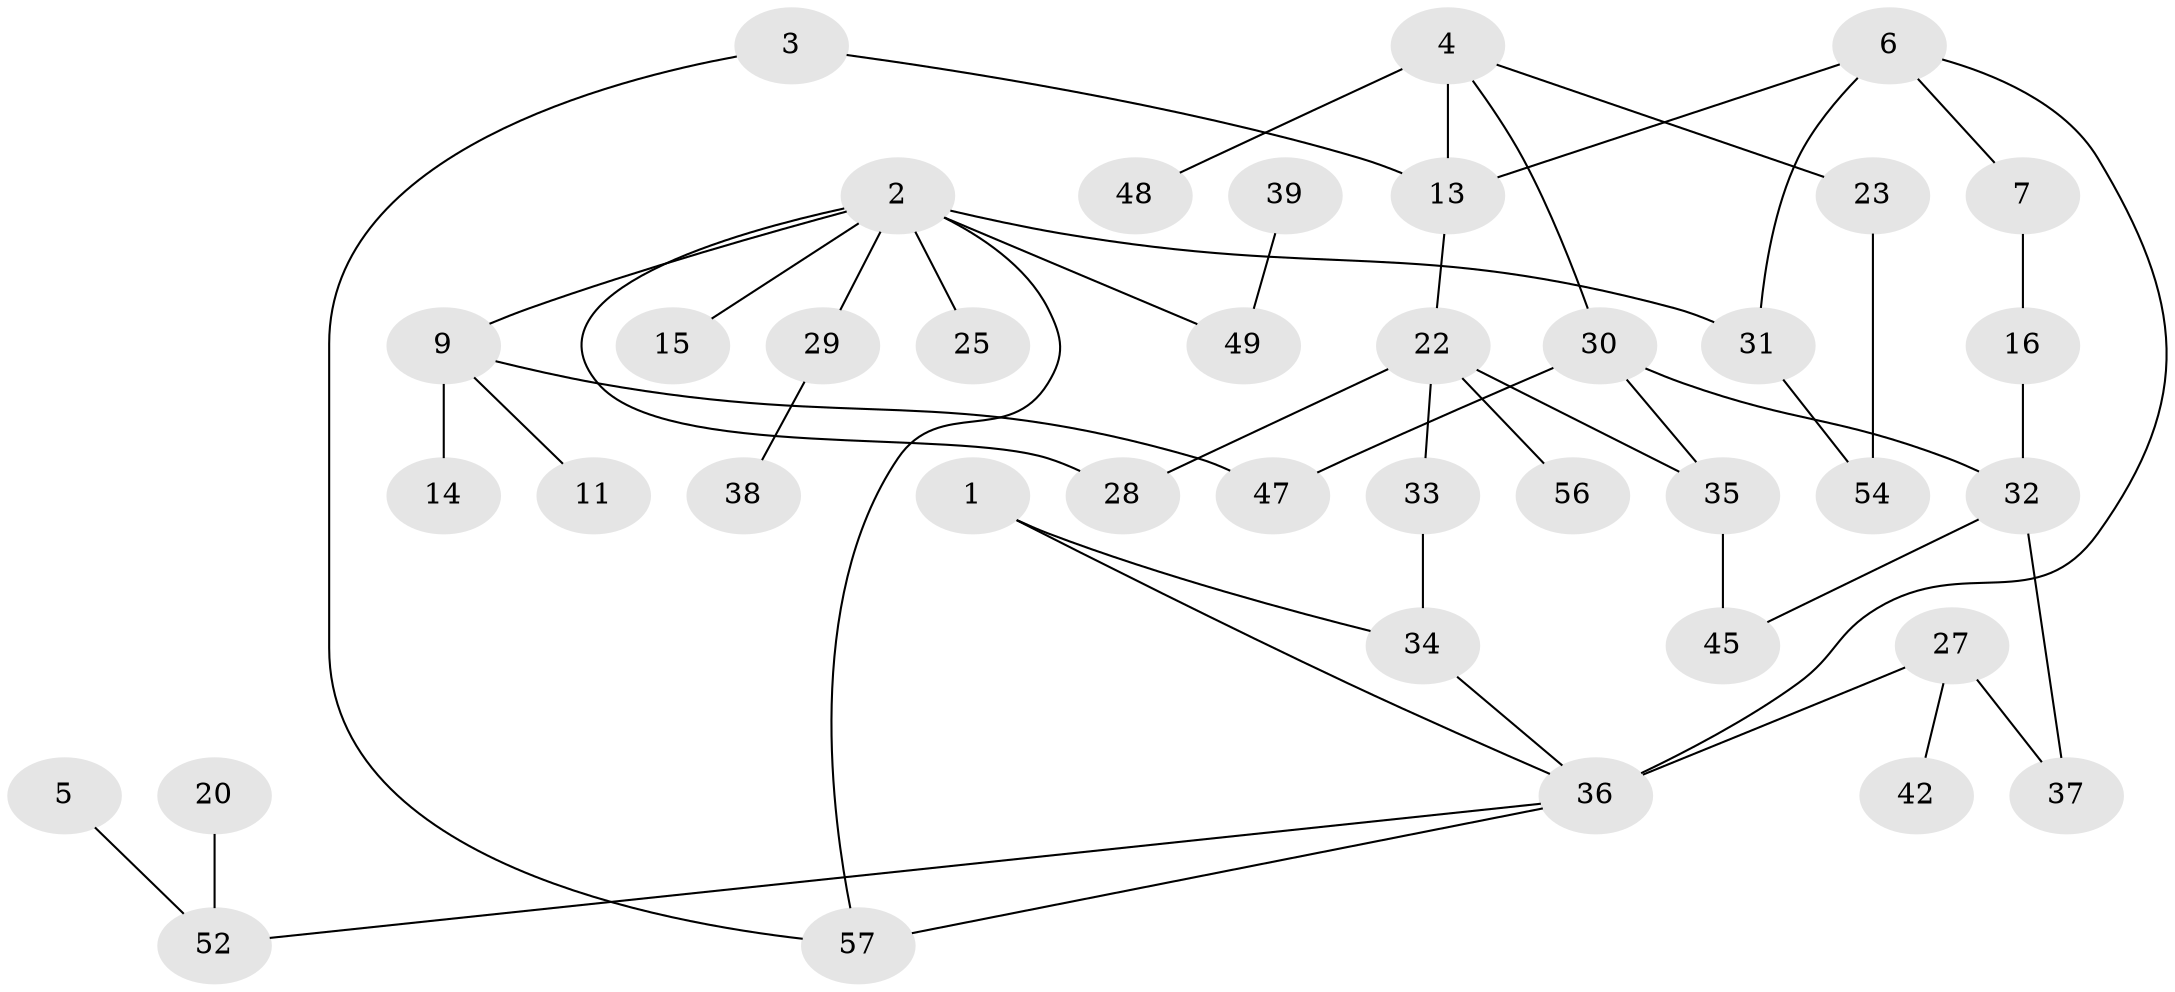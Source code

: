 // original degree distribution, {4: 0.0625, 3: 0.1875, 1: 0.3482142857142857, 2: 0.24107142857142858, 0: 0.11607142857142858, 5: 0.03571428571428571, 6: 0.008928571428571428}
// Generated by graph-tools (version 1.1) at 2025/33/03/09/25 02:33:47]
// undirected, 39 vertices, 49 edges
graph export_dot {
graph [start="1"]
  node [color=gray90,style=filled];
  1;
  2;
  3;
  4;
  5;
  6;
  7;
  9;
  11;
  13;
  14;
  15;
  16;
  20;
  22;
  23;
  25;
  27;
  28;
  29;
  30;
  31;
  32;
  33;
  34;
  35;
  36;
  37;
  38;
  39;
  42;
  45;
  47;
  48;
  49;
  52;
  54;
  56;
  57;
  1 -- 34 [weight=1.0];
  1 -- 36 [weight=1.0];
  2 -- 9 [weight=1.0];
  2 -- 15 [weight=1.0];
  2 -- 25 [weight=1.0];
  2 -- 28 [weight=1.0];
  2 -- 29 [weight=1.0];
  2 -- 31 [weight=1.0];
  2 -- 49 [weight=1.0];
  2 -- 57 [weight=1.0];
  3 -- 13 [weight=1.0];
  3 -- 57 [weight=1.0];
  4 -- 13 [weight=2.0];
  4 -- 23 [weight=1.0];
  4 -- 30 [weight=1.0];
  4 -- 48 [weight=1.0];
  5 -- 52 [weight=1.0];
  6 -- 7 [weight=1.0];
  6 -- 13 [weight=1.0];
  6 -- 31 [weight=1.0];
  6 -- 36 [weight=1.0];
  7 -- 16 [weight=1.0];
  9 -- 11 [weight=1.0];
  9 -- 14 [weight=1.0];
  9 -- 47 [weight=1.0];
  13 -- 22 [weight=1.0];
  16 -- 32 [weight=1.0];
  20 -- 52 [weight=1.0];
  22 -- 28 [weight=2.0];
  22 -- 33 [weight=1.0];
  22 -- 35 [weight=1.0];
  22 -- 56 [weight=1.0];
  23 -- 54 [weight=1.0];
  27 -- 36 [weight=3.0];
  27 -- 37 [weight=1.0];
  27 -- 42 [weight=1.0];
  29 -- 38 [weight=2.0];
  30 -- 32 [weight=1.0];
  30 -- 35 [weight=1.0];
  30 -- 47 [weight=1.0];
  31 -- 54 [weight=1.0];
  32 -- 37 [weight=1.0];
  32 -- 45 [weight=1.0];
  33 -- 34 [weight=1.0];
  34 -- 36 [weight=1.0];
  35 -- 45 [weight=1.0];
  36 -- 52 [weight=1.0];
  36 -- 57 [weight=1.0];
  39 -- 49 [weight=1.0];
}
